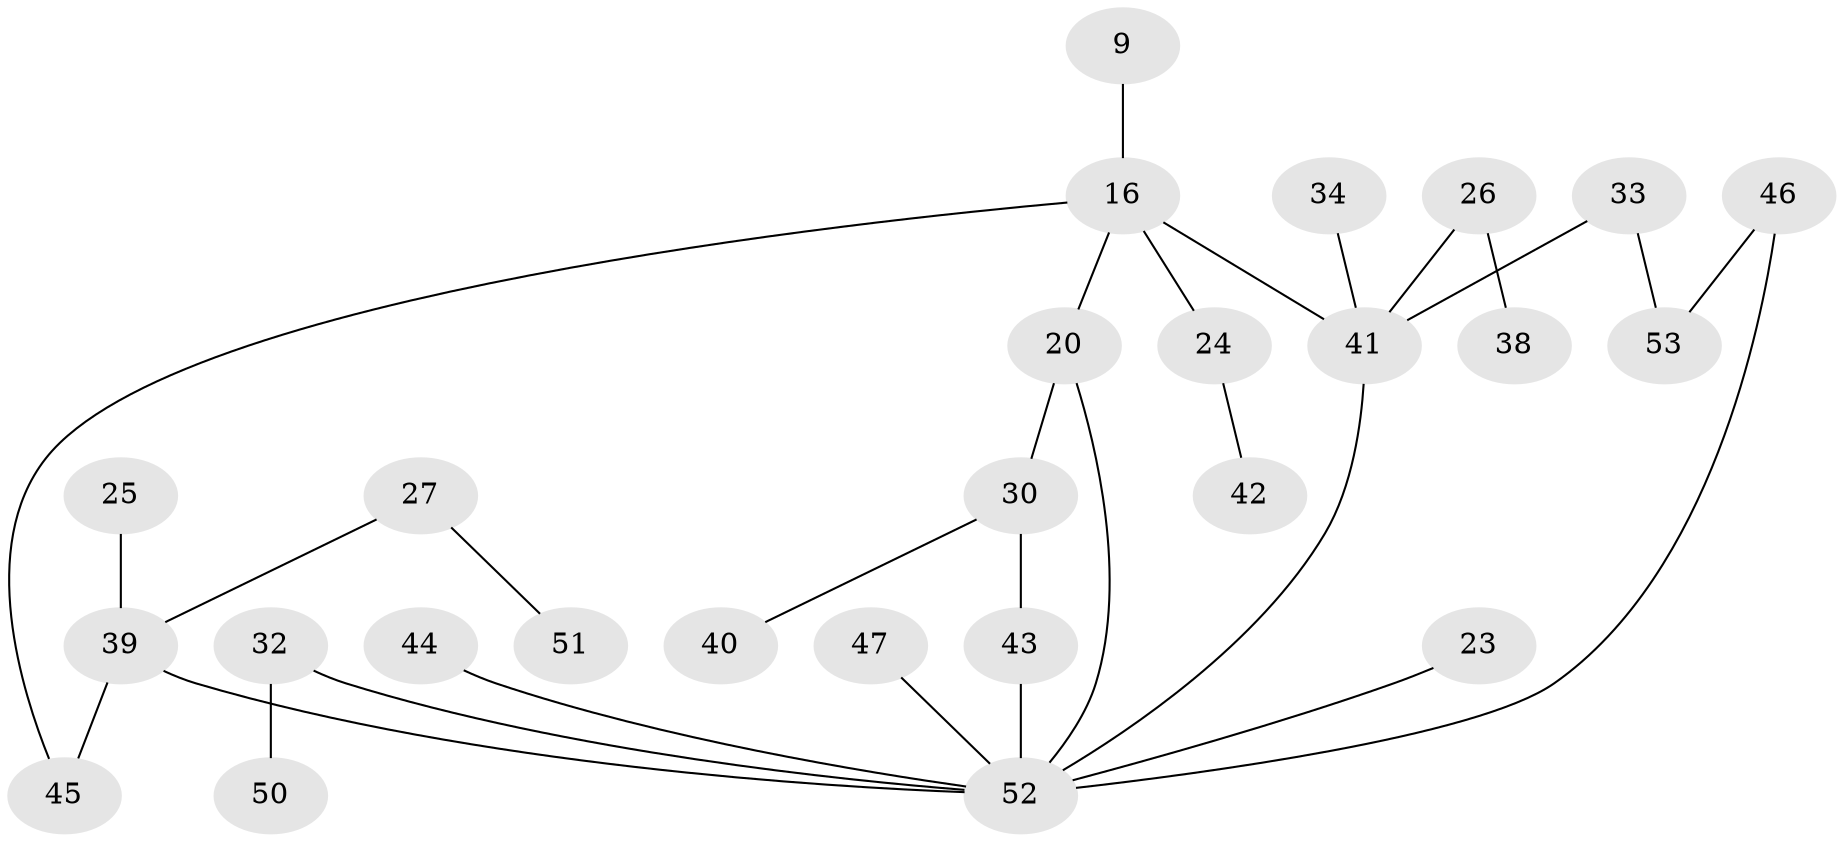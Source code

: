 // original degree distribution, {5: 0.1320754716981132, 7: 0.018867924528301886, 3: 0.1320754716981132, 2: 0.4339622641509434, 1: 0.24528301886792453, 4: 0.03773584905660377}
// Generated by graph-tools (version 1.1) at 2025/40/03/09/25 04:40:55]
// undirected, 26 vertices, 29 edges
graph export_dot {
graph [start="1"]
  node [color=gray90,style=filled];
  9;
  16 [super="+2"];
  20 [super="+1+3"];
  23;
  24;
  25;
  26;
  27;
  30 [super="+17"];
  32;
  33;
  34;
  38;
  39 [super="+36"];
  40;
  41 [super="+31+35"];
  42;
  43;
  44 [super="+37"];
  45 [super="+19"];
  46;
  47;
  50;
  51;
  52 [super="+8+4+48+49"];
  53;
  9 -- 16;
  16 -- 20 [weight=2];
  16 -- 24;
  16 -- 41 [weight=2];
  16 -- 45;
  20 -- 30 [weight=2];
  20 -- 52 [weight=3];
  23 -- 52 [weight=2];
  24 -- 42;
  25 -- 39;
  26 -- 38;
  26 -- 41;
  27 -- 51;
  27 -- 39;
  30 -- 40;
  30 -- 43;
  32 -- 50;
  32 -- 52;
  33 -- 53;
  33 -- 41;
  34 -- 41;
  39 -- 52 [weight=3];
  39 -- 45;
  41 -- 52;
  43 -- 52;
  44 -- 52 [weight=2];
  46 -- 53;
  46 -- 52;
  47 -- 52;
}

